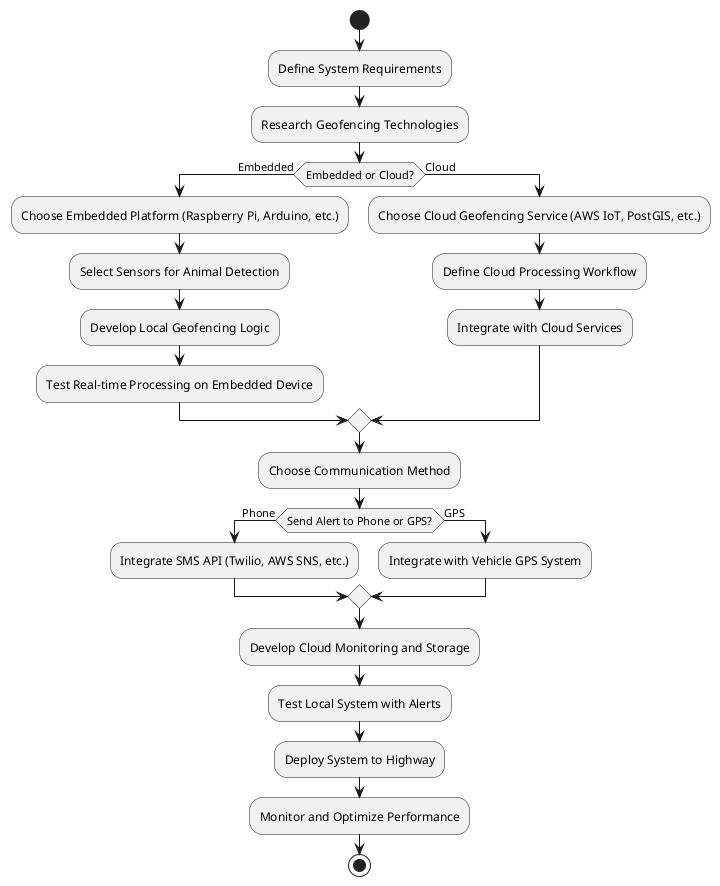 @startuml
start
:Define System Requirements;
:Research Geofencing Technologies;

if (Embedded or Cloud?) then (Embedded)
    :Choose Embedded Platform (Raspberry Pi, Arduino, etc.);
    :Select Sensors for Animal Detection;
    :Develop Local Geofencing Logic;
    :Test Real-time Processing on Embedded Device;
else (Cloud)
    :Choose Cloud Geofencing Service (AWS IoT, PostGIS, etc.);
    :Define Cloud Processing Workflow;
    :Integrate with Cloud Services;
endif

:Choose Communication Method;
if (Send Alert to Phone or GPS?) then (Phone)
    :Integrate SMS API (Twilio, AWS SNS, etc.);
else (GPS)
    :Integrate with Vehicle GPS System;
endif

:Develop Cloud Monitoring and Storage;
:Test Local System with Alerts;
:Deploy System to Highway;
:Monitor and Optimize Performance;

stop
@enduml